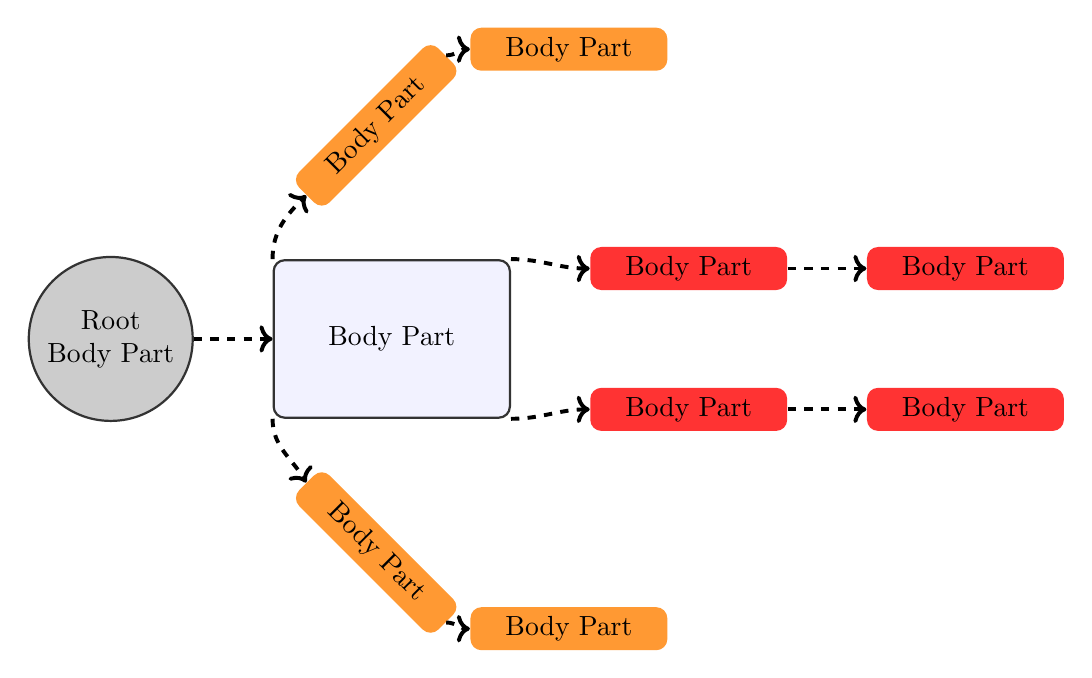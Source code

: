 \begin{tikzpicture}
% classes
\tikzstyle{root} = [draw=black!80, thick,minimum width=1.5cm,minimum height=1cm, circle, fill=black!20]
\tikzstyle{class1} = [minimum width=3cm, minimum height=2cm,draw=black!80, thick, fill=blue!5, rounded corners, rectangle]
\tikzstyle{class2} = [minimum width=2.5cm,minimum height=0.2cm, rounded corners,rectangle, fill=orange!80]
\tikzstyle{class3} = [minimum width=2.5cm,minimum height=0.2cm, rounded corners,rectangle, fill=red!80]

%###############################################
% head
%###############################################
\node(root-morphogene)[root,align=center]{Root\\ Body Part};

%###############################################
% torso
%###############################################
\node(morphogene-1)[class1,right= 1cm of root-morphogene]{Body Part};

%###############################################
% arm
%###############################################
\node(morphogene-2)[class2, above= 1.5cm of morphogene-1,rotate around={45:(0,0)}]{Body Part};
\node(morphogene-2-2)[class2, above right= -0.4cm and 0.5cm of morphogene-2]{Body Part};
\node(morphogene-3)[class2, below= 1.5cm of morphogene-1,rotate around={-45:(0,0)}]{Body Part};
\node(morphogene-3-2)[class2, below right= -0.4cm and 0.5cm of morphogene-3]{Body Part};

%###############################################
% leg
%###############################################
\node(morphogene-4)[class3, above right= -0.4cm and 1cm of morphogene-1]{Body Part};
\node(morphogene-4-2)[class3, right= 1cm of morphogene-4]{Body Part};
\node(morphogene-5)[class3, below right= -0.4cm and 1cm of morphogene-1]{Body Part};
\node(morphogene-5-2)[class3, right= 1cm of morphogene-5]{Body Part};

%###############################################
% torso branch
%###############################################
\draw[dashed,->,line width=0.5mm] (root-morphogene.east) to [out=0,in=180] node[below] {} (morphogene-1.west);

%###############################################
% arm branches
%###############################################
\draw[dashed,->,line width=0.5mm] (morphogene-1.north west) to [out=90,in=-135] node[right] {} (morphogene-2.west);
\draw[dashed,->,line width=0.5mm] (morphogene-2.east) to [out=0,in=180] node[above right] {} (morphogene-2-2.west);
\draw[dashed,->,line width=0.5mm] (morphogene-1.south west) to [out=-90,in=120] node[right] {} (morphogene-3.west);
\draw[dashed,->,line width=0.5mm] (morphogene-3.east) to [out=0,in=180] node[below right] {} (morphogene-3-2.west);

%###############################################
% leg branches
%###############################################
\draw[dashed,->,line width=0.5mm] (morphogene-1.north east) to [out=0,in=180] node[below] {} (morphogene-4.west);
\draw[dashed,->,line width=0.5mm] (morphogene-4.east) to [out=0,in=180] node[right] {}
(morphogene-4-2.west);

\draw[dashed,->,line width=0.5mm] (morphogene-1.south east) to [out=0,in=180] node[below] {} (morphogene-5.west);
\draw[dashed,->,line width=0.5mm] (morphogene-5.east) to [out=0,in=180] node[right] {} (morphogene-5-2.west);
\end{tikzpicture}
